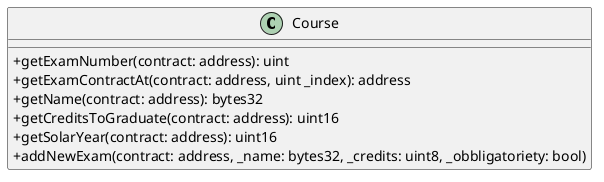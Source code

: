 @startuml
skinparam classAttributeIconSize 0
class Course{
+ getExamNumber(contract: address): uint
+ getExamContractAt(contract: address, uint _index): address
+ getName(contract: address): bytes32
+ getCreditsToGraduate(contract: address): uint16
+ getSolarYear(contract: address): uint16
+ addNewExam(contract: address, _name: bytes32, _credits: uint8, _obbligatoriety: bool)
}
@enduml
